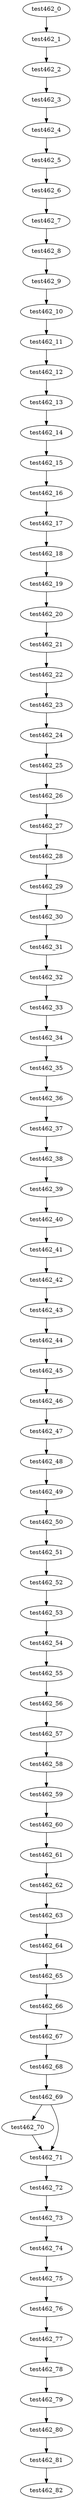 digraph G {
test462_0->test462_1;
test462_1->test462_2;
test462_2->test462_3;
test462_3->test462_4;
test462_4->test462_5;
test462_5->test462_6;
test462_6->test462_7;
test462_7->test462_8;
test462_8->test462_9;
test462_9->test462_10;
test462_10->test462_11;
test462_11->test462_12;
test462_12->test462_13;
test462_13->test462_14;
test462_14->test462_15;
test462_15->test462_16;
test462_16->test462_17;
test462_17->test462_18;
test462_18->test462_19;
test462_19->test462_20;
test462_20->test462_21;
test462_21->test462_22;
test462_22->test462_23;
test462_23->test462_24;
test462_24->test462_25;
test462_25->test462_26;
test462_26->test462_27;
test462_27->test462_28;
test462_28->test462_29;
test462_29->test462_30;
test462_30->test462_31;
test462_31->test462_32;
test462_32->test462_33;
test462_33->test462_34;
test462_34->test462_35;
test462_35->test462_36;
test462_36->test462_37;
test462_37->test462_38;
test462_38->test462_39;
test462_39->test462_40;
test462_40->test462_41;
test462_41->test462_42;
test462_42->test462_43;
test462_43->test462_44;
test462_44->test462_45;
test462_45->test462_46;
test462_46->test462_47;
test462_47->test462_48;
test462_48->test462_49;
test462_49->test462_50;
test462_50->test462_51;
test462_51->test462_52;
test462_52->test462_53;
test462_53->test462_54;
test462_54->test462_55;
test462_55->test462_56;
test462_56->test462_57;
test462_57->test462_58;
test462_58->test462_59;
test462_59->test462_60;
test462_60->test462_61;
test462_61->test462_62;
test462_62->test462_63;
test462_63->test462_64;
test462_64->test462_65;
test462_65->test462_66;
test462_66->test462_67;
test462_67->test462_68;
test462_68->test462_69;
test462_69->test462_70;
test462_69->test462_71;
test462_70->test462_71;
test462_71->test462_72;
test462_72->test462_73;
test462_73->test462_74;
test462_74->test462_75;
test462_75->test462_76;
test462_76->test462_77;
test462_77->test462_78;
test462_78->test462_79;
test462_79->test462_80;
test462_80->test462_81;
test462_81->test462_82;

}
